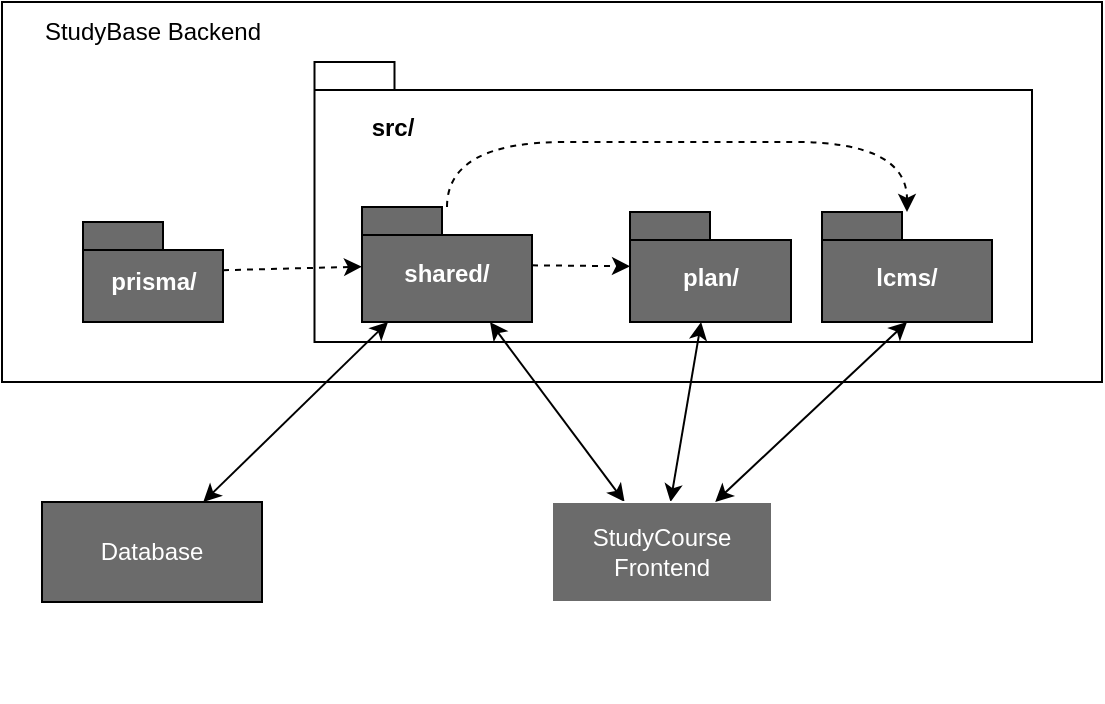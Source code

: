 <mxfile version="26.0.1">
  <diagram name="Page-1" id="ofl5emBVI_9CfABi3UJh">
    <mxGraphModel dx="989" dy="524" grid="1" gridSize="10" guides="1" tooltips="1" connect="1" arrows="1" fold="1" page="1" pageScale="1" pageWidth="827" pageHeight="1169" math="0" shadow="0">
      <root>
        <mxCell id="0" />
        <mxCell id="1" parent="0" />
        <mxCell id="0wKBffu3RnvZqdUCQKXc-1" value="" style="rounded=0;whiteSpace=wrap;html=1;" vertex="1" parent="1">
          <mxGeometry x="100" y="320" width="550" height="190" as="geometry" />
        </mxCell>
        <mxCell id="0wKBffu3RnvZqdUCQKXc-2" value="StudyBase Backend" style="text;html=1;align=center;verticalAlign=middle;whiteSpace=wrap;rounded=0;" vertex="1" parent="1">
          <mxGeometry x="100" y="320" width="151" height="30" as="geometry" />
        </mxCell>
        <mxCell id="0wKBffu3RnvZqdUCQKXc-7" value="prisma/" style="shape=folder;fontStyle=1;spacingTop=10;tabWidth=40;tabHeight=14;tabPosition=left;html=1;whiteSpace=wrap;fillColor=#6B6B6B;fontColor=#FFFFFF;" vertex="1" parent="1">
          <mxGeometry x="140.5" y="430" width="70" height="50" as="geometry" />
        </mxCell>
        <mxCell id="0wKBffu3RnvZqdUCQKXc-10" value="" style="group" vertex="1" connectable="0" parent="1">
          <mxGeometry x="245" y="370" width="370" height="300" as="geometry" />
        </mxCell>
        <mxCell id="0wKBffu3RnvZqdUCQKXc-8" value="" style="shape=folder;fontStyle=1;spacingTop=10;tabWidth=40;tabHeight=14;tabPosition=left;html=1;whiteSpace=wrap;" vertex="1" parent="0wKBffu3RnvZqdUCQKXc-10">
          <mxGeometry x="11.25" y="-20" width="358.75" height="140" as="geometry" />
        </mxCell>
        <mxCell id="0wKBffu3RnvZqdUCQKXc-9" value="src/" style="text;align=center;fontStyle=1;verticalAlign=middle;spacingLeft=3;spacingRight=3;strokeColor=none;rotatable=0;points=[[0,0.5],[1,0.5]];portConstraint=eastwest;html=1;" vertex="1" parent="0wKBffu3RnvZqdUCQKXc-10">
          <mxGeometry y="0.002" width="100" height="25.469" as="geometry" />
        </mxCell>
        <mxCell id="0wKBffu3RnvZqdUCQKXc-6" value="lcms/" style="shape=folder;fontStyle=1;spacingTop=10;tabWidth=40;tabHeight=14;tabPosition=left;html=1;whiteSpace=wrap;fontColor=#FFFFFF;fillColor=#6B6B6B;" vertex="1" parent="0wKBffu3RnvZqdUCQKXc-10">
          <mxGeometry x="265" y="55.0" width="85" height="55" as="geometry" />
        </mxCell>
        <mxCell id="0wKBffu3RnvZqdUCQKXc-11" value="plan/" style="shape=folder;fontStyle=1;spacingTop=10;tabWidth=40;tabHeight=14;tabPosition=left;html=1;whiteSpace=wrap;fillColor=#6B6B6B;fontColor=#FFFFFF;" vertex="1" parent="0wKBffu3RnvZqdUCQKXc-10">
          <mxGeometry x="169" y="55.06" width="80.5" height="54.94" as="geometry" />
        </mxCell>
        <mxCell id="0wKBffu3RnvZqdUCQKXc-20" style="rounded=0;orthogonalLoop=1;jettySize=auto;html=1;dashed=1;" edge="1" parent="0wKBffu3RnvZqdUCQKXc-10" source="0wKBffu3RnvZqdUCQKXc-12" target="0wKBffu3RnvZqdUCQKXc-11">
          <mxGeometry relative="1" as="geometry" />
        </mxCell>
        <mxCell id="0wKBffu3RnvZqdUCQKXc-21" style="rounded=0;orthogonalLoop=1;jettySize=auto;html=1;dashed=1;edgeStyle=orthogonalEdgeStyle;curved=1;" edge="1" parent="0wKBffu3RnvZqdUCQKXc-10" source="0wKBffu3RnvZqdUCQKXc-12" target="0wKBffu3RnvZqdUCQKXc-6">
          <mxGeometry relative="1" as="geometry">
            <Array as="points">
              <mxPoint x="195" y="20" />
              <mxPoint x="195" y="20" />
            </Array>
          </mxGeometry>
        </mxCell>
        <mxCell id="0wKBffu3RnvZqdUCQKXc-12" value="shared/" style="shape=folder;fontStyle=1;spacingTop=10;tabWidth=40;tabHeight=14;tabPosition=left;html=1;whiteSpace=wrap;fillColor=#6B6B6B;fontColor=#FFFFFF;" vertex="1" parent="0wKBffu3RnvZqdUCQKXc-10">
          <mxGeometry x="35" y="52.5" width="85" height="57.5" as="geometry" />
        </mxCell>
        <mxCell id="0wKBffu3RnvZqdUCQKXc-14" style="rounded=0;orthogonalLoop=1;jettySize=auto;html=1;startArrow=classic;startFill=1;" edge="1" parent="0wKBffu3RnvZqdUCQKXc-10" source="0wKBffu3RnvZqdUCQKXc-4" target="0wKBffu3RnvZqdUCQKXc-11">
          <mxGeometry relative="1" as="geometry" />
        </mxCell>
        <mxCell id="0wKBffu3RnvZqdUCQKXc-15" style="rounded=0;orthogonalLoop=1;jettySize=auto;html=1;startArrow=classic;startFill=1;" edge="1" parent="0wKBffu3RnvZqdUCQKXc-10" source="0wKBffu3RnvZqdUCQKXc-4" target="0wKBffu3RnvZqdUCQKXc-12">
          <mxGeometry relative="1" as="geometry" />
        </mxCell>
        <mxCell id="0wKBffu3RnvZqdUCQKXc-4" value="StudyCourse Frontend" style="html=1;whiteSpace=wrap;fillColor=#6B6B6B;strokeColor=#FFFFFF;fontColor=#FFFFFF;" vertex="1" parent="0wKBffu3RnvZqdUCQKXc-10">
          <mxGeometry x="130" y="200" width="110" height="50" as="geometry" />
        </mxCell>
        <mxCell id="0wKBffu3RnvZqdUCQKXc-13" style="rounded=0;orthogonalLoop=1;jettySize=auto;html=1;entryX=0.5;entryY=1;entryDx=0;entryDy=0;entryPerimeter=0;startArrow=classic;startFill=1;" edge="1" parent="0wKBffu3RnvZqdUCQKXc-10" source="0wKBffu3RnvZqdUCQKXc-4" target="0wKBffu3RnvZqdUCQKXc-6">
          <mxGeometry relative="1" as="geometry" />
        </mxCell>
        <mxCell id="0wKBffu3RnvZqdUCQKXc-5" value="Database" style="html=1;whiteSpace=wrap;fillColor=#6B6B6B;fontColor=#FFFFFF;" vertex="1" parent="1">
          <mxGeometry x="120" y="570" width="110" height="50" as="geometry" />
        </mxCell>
        <mxCell id="0wKBffu3RnvZqdUCQKXc-17" style="rounded=0;orthogonalLoop=1;jettySize=auto;html=1;dashed=1;" edge="1" parent="1" source="0wKBffu3RnvZqdUCQKXc-7" target="0wKBffu3RnvZqdUCQKXc-12">
          <mxGeometry relative="1" as="geometry" />
        </mxCell>
        <mxCell id="0wKBffu3RnvZqdUCQKXc-18" style="rounded=0;orthogonalLoop=1;jettySize=auto;html=1;startArrow=classic;startFill=1;" edge="1" parent="1" source="0wKBffu3RnvZqdUCQKXc-12" target="0wKBffu3RnvZqdUCQKXc-5">
          <mxGeometry relative="1" as="geometry" />
        </mxCell>
      </root>
    </mxGraphModel>
  </diagram>
</mxfile>
